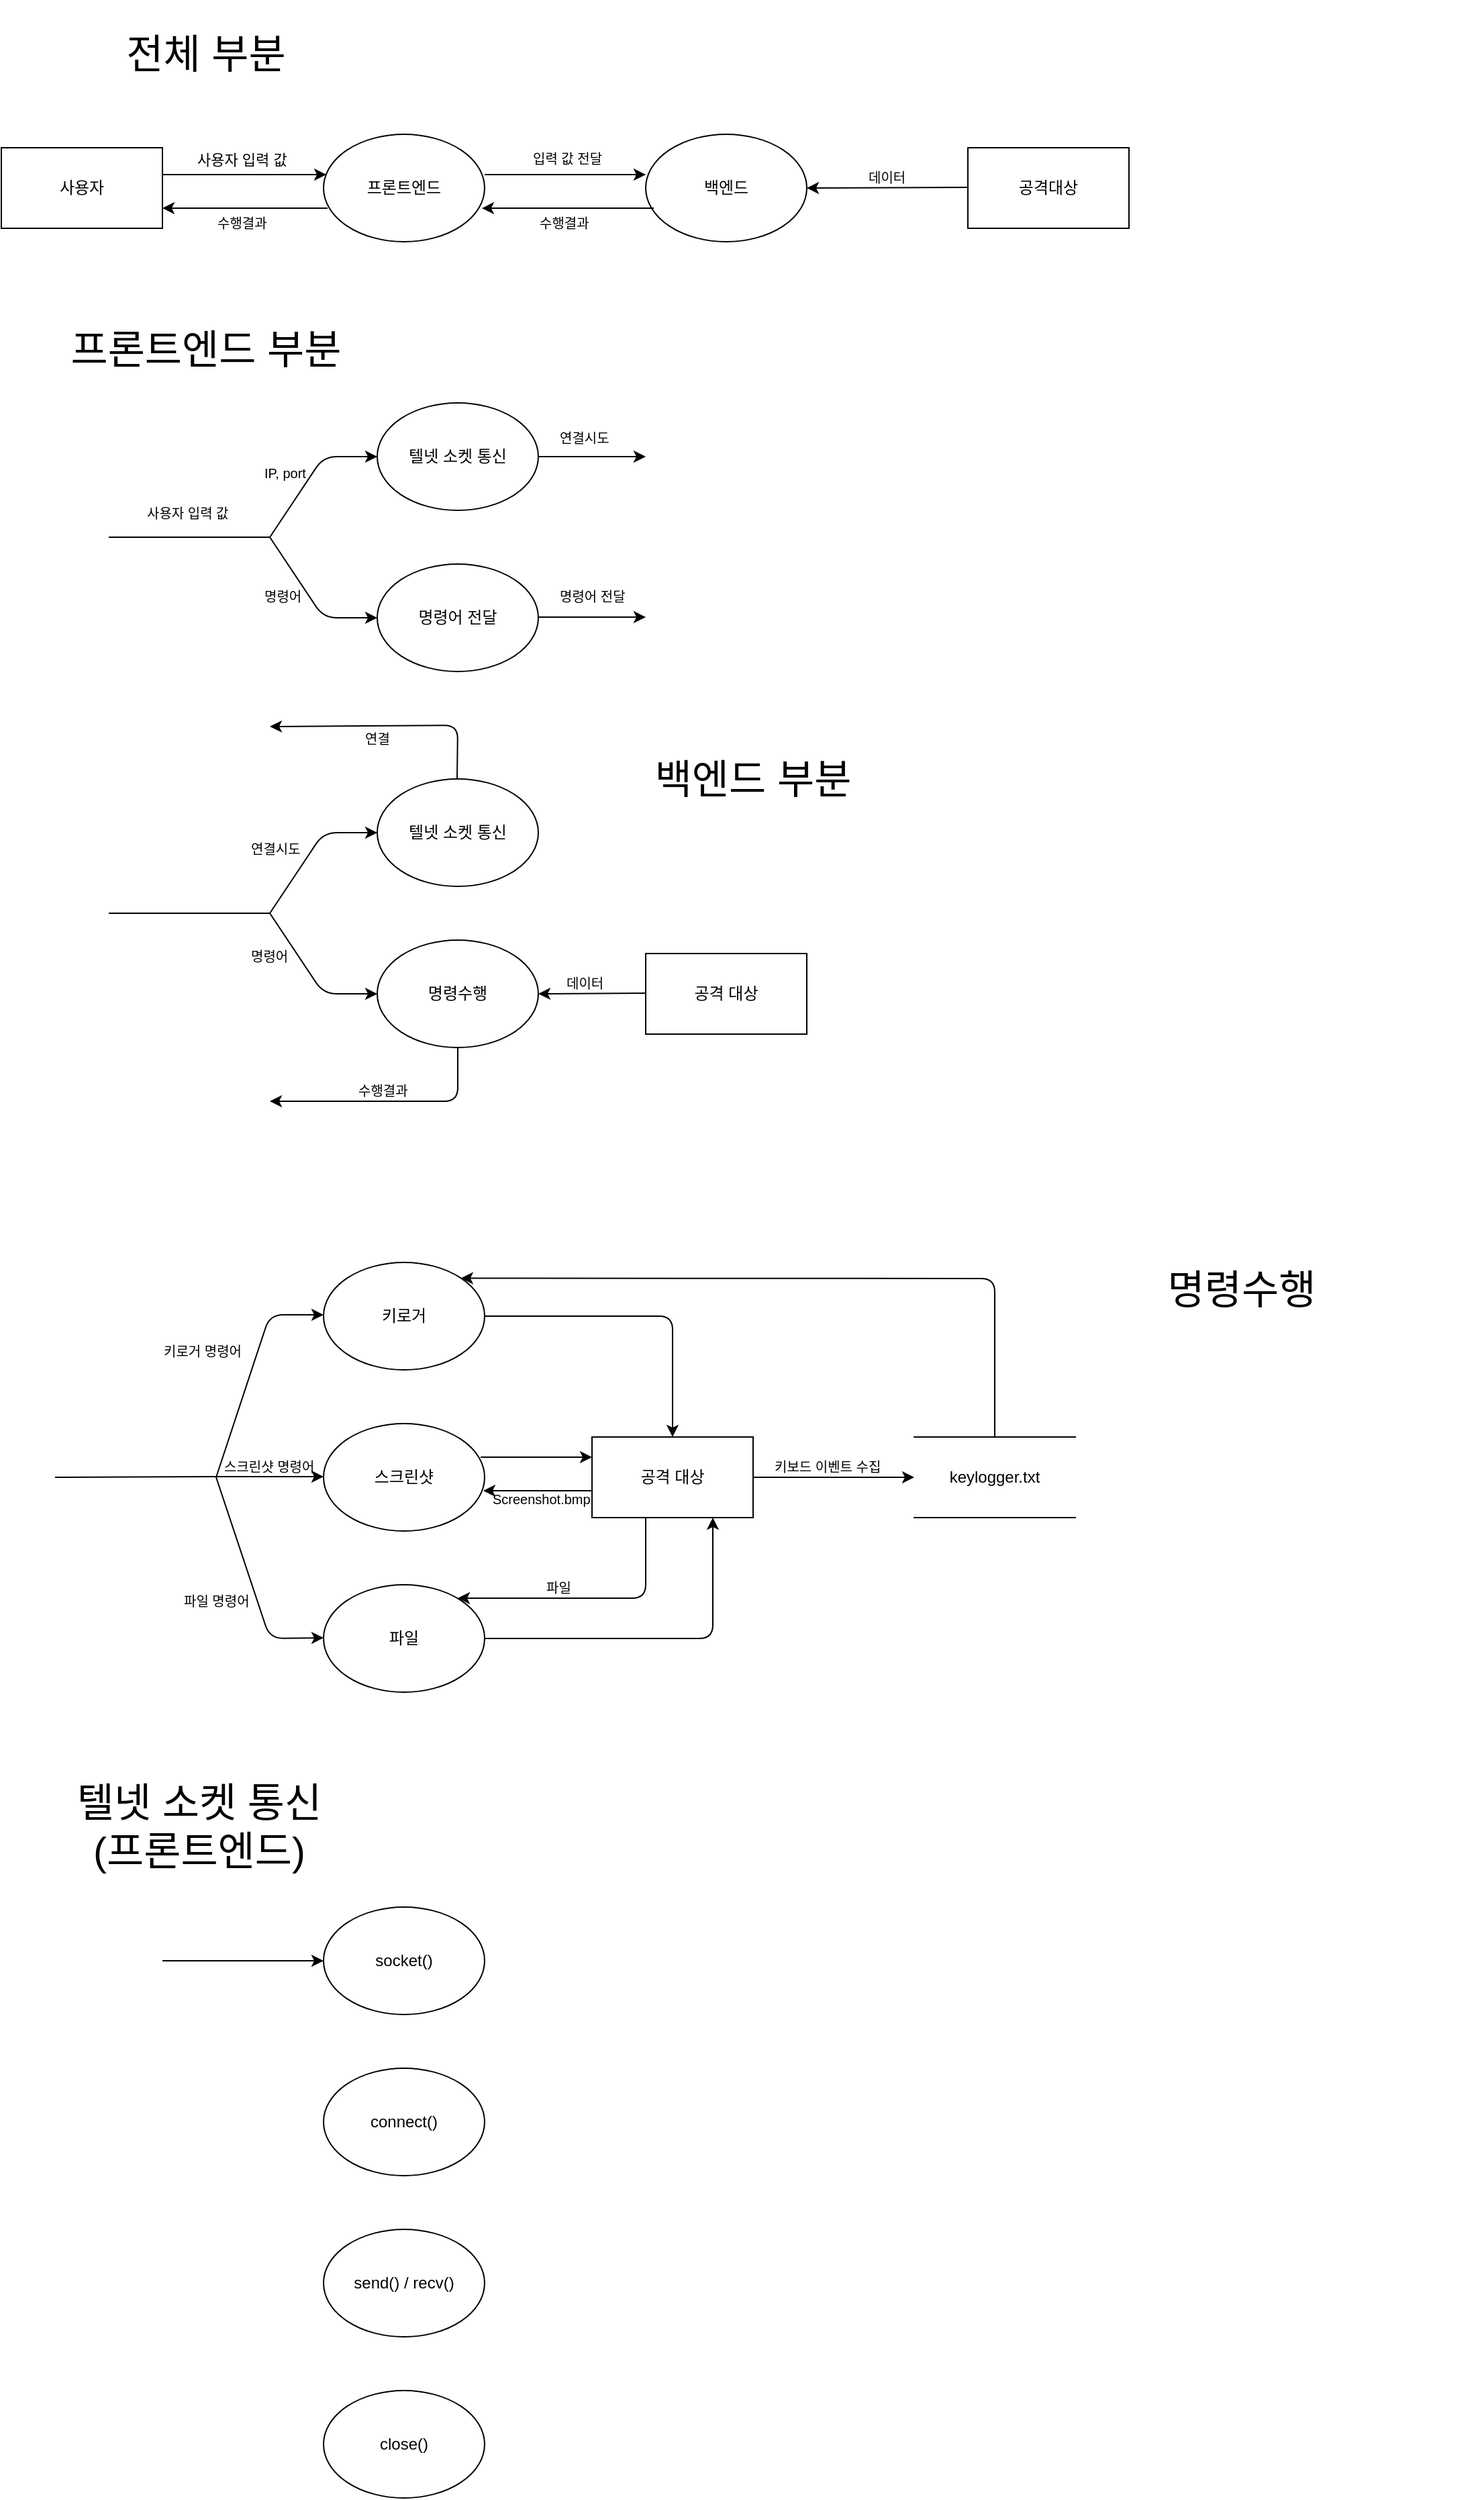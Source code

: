 <mxfile version="14.9.8" type="github">
  <diagram id="pH6HQCZt80YhjG_G_fc8" name="Page-1">
    <mxGraphModel dx="1422" dy="794" grid="1" gridSize="10" guides="1" tooltips="1" connect="1" arrows="1" fold="1" page="1" pageScale="1" pageWidth="827" pageHeight="1169" math="0" shadow="0">
      <root>
        <mxCell id="0" />
        <mxCell id="1" parent="0" />
        <mxCell id="8lUbKgz4443Ifh4K2C8j-1" value="사용자" style="rounded=0;whiteSpace=wrap;html=1;" vertex="1" parent="1">
          <mxGeometry x="40" y="250" width="120" height="60" as="geometry" />
        </mxCell>
        <mxCell id="8lUbKgz4443Ifh4K2C8j-2" value="프론트엔드" style="ellipse;whiteSpace=wrap;html=1;" vertex="1" parent="1">
          <mxGeometry x="280" y="240" width="120" height="80" as="geometry" />
        </mxCell>
        <mxCell id="8lUbKgz4443Ifh4K2C8j-3" value="백엔드" style="ellipse;whiteSpace=wrap;html=1;" vertex="1" parent="1">
          <mxGeometry x="520" y="240" width="120" height="80" as="geometry" />
        </mxCell>
        <mxCell id="8lUbKgz4443Ifh4K2C8j-4" value="공격대상" style="rounded=0;whiteSpace=wrap;html=1;" vertex="1" parent="1">
          <mxGeometry x="760" y="250" width="120" height="60" as="geometry" />
        </mxCell>
        <mxCell id="8lUbKgz4443Ifh4K2C8j-6" value="사용자 입력 값" style="text;strokeColor=none;fillColor=none;align=left;verticalAlign=top;spacingLeft=4;spacingRight=4;overflow=hidden;rotatable=0;points=[[0,0.5],[1,0.5]];portConstraint=eastwest;fontSize=11;" vertex="1" parent="1">
          <mxGeometry x="180" y="246" width="90" height="30" as="geometry" />
        </mxCell>
        <mxCell id="8lUbKgz4443Ifh4K2C8j-7" value="" style="endArrow=classic;html=1;fontSize=11;entryX=0.017;entryY=0.375;entryDx=0;entryDy=0;entryPerimeter=0;" edge="1" parent="1" target="8lUbKgz4443Ifh4K2C8j-2">
          <mxGeometry width="50" height="50" relative="1" as="geometry">
            <mxPoint x="160" y="270" as="sourcePoint" />
            <mxPoint x="240" y="270" as="targetPoint" />
          </mxGeometry>
        </mxCell>
        <mxCell id="8lUbKgz4443Ifh4K2C8j-8" value="" style="endArrow=classic;html=1;fontSize=11;entryX=1;entryY=0.75;entryDx=0;entryDy=0;exitX=0.025;exitY=0.688;exitDx=0;exitDy=0;exitPerimeter=0;" edge="1" parent="1" source="8lUbKgz4443Ifh4K2C8j-2" target="8lUbKgz4443Ifh4K2C8j-1">
          <mxGeometry width="50" height="50" relative="1" as="geometry">
            <mxPoint x="290" y="300" as="sourcePoint" />
            <mxPoint x="200" y="300" as="targetPoint" />
          </mxGeometry>
        </mxCell>
        <mxCell id="8lUbKgz4443Ifh4K2C8j-9" value="수행결과" style="text;strokeColor=none;fillColor=none;align=left;verticalAlign=top;spacingLeft=4;spacingRight=4;overflow=hidden;rotatable=0;points=[[0,0.5],[1,0.5]];portConstraint=eastwest;fontSize=10;" vertex="1" parent="1">
          <mxGeometry x="195" y="294" width="60" height="26" as="geometry" />
        </mxCell>
        <mxCell id="8lUbKgz4443Ifh4K2C8j-11" value="" style="endArrow=classic;html=1;fontSize=10;" edge="1" parent="1">
          <mxGeometry width="50" height="50" relative="1" as="geometry">
            <mxPoint x="400" y="270" as="sourcePoint" />
            <mxPoint x="520" y="270" as="targetPoint" />
          </mxGeometry>
        </mxCell>
        <mxCell id="8lUbKgz4443Ifh4K2C8j-12" value="" style="endArrow=classic;html=1;fontSize=10;entryX=0.983;entryY=0.688;entryDx=0;entryDy=0;entryPerimeter=0;exitX=0.05;exitY=0.688;exitDx=0;exitDy=0;exitPerimeter=0;" edge="1" parent="1" source="8lUbKgz4443Ifh4K2C8j-3" target="8lUbKgz4443Ifh4K2C8j-2">
          <mxGeometry width="50" height="50" relative="1" as="geometry">
            <mxPoint x="520" y="295" as="sourcePoint" />
            <mxPoint x="420" y="294" as="targetPoint" />
            <Array as="points" />
          </mxGeometry>
        </mxCell>
        <mxCell id="8lUbKgz4443Ifh4K2C8j-13" value="입력 값 전달" style="text;strokeColor=none;fillColor=none;align=left;verticalAlign=top;spacingLeft=4;spacingRight=4;overflow=hidden;rotatable=0;points=[[0,0.5],[1,0.5]];portConstraint=eastwest;fontSize=10;" vertex="1" parent="1">
          <mxGeometry x="430" y="246" width="70" height="26" as="geometry" />
        </mxCell>
        <mxCell id="8lUbKgz4443Ifh4K2C8j-14" value="수행결과" style="text;strokeColor=none;fillColor=none;align=left;verticalAlign=top;spacingLeft=4;spacingRight=4;overflow=hidden;rotatable=0;points=[[0,0.5],[1,0.5]];portConstraint=eastwest;fontSize=10;" vertex="1" parent="1">
          <mxGeometry x="435" y="294" width="60" height="26" as="geometry" />
        </mxCell>
        <mxCell id="8lUbKgz4443Ifh4K2C8j-15" value="" style="endArrow=classic;html=1;fontSize=10;entryX=1;entryY=0.5;entryDx=0;entryDy=0;" edge="1" parent="1" target="8lUbKgz4443Ifh4K2C8j-3">
          <mxGeometry width="50" height="50" relative="1" as="geometry">
            <mxPoint x="760" y="279.5" as="sourcePoint" />
            <mxPoint x="660" y="279.5" as="targetPoint" />
          </mxGeometry>
        </mxCell>
        <mxCell id="8lUbKgz4443Ifh4K2C8j-16" value="데이터" style="text;strokeColor=none;fillColor=none;align=left;verticalAlign=top;spacingLeft=4;spacingRight=4;overflow=hidden;rotatable=0;points=[[0,0.5],[1,0.5]];portConstraint=eastwest;fontSize=10;" vertex="1" parent="1">
          <mxGeometry x="680" y="260" width="60" height="26" as="geometry" />
        </mxCell>
        <mxCell id="8lUbKgz4443Ifh4K2C8j-17" value="&lt;font style=&quot;font-size: 12px&quot;&gt;텔넷 소켓 통신&lt;/font&gt;" style="ellipse;whiteSpace=wrap;html=1;fontSize=10;" vertex="1" parent="1">
          <mxGeometry x="320" y="440" width="120" height="80" as="geometry" />
        </mxCell>
        <mxCell id="8lUbKgz4443Ifh4K2C8j-18" value="&lt;font style=&quot;font-size: 12px&quot;&gt;명령어 전달&lt;/font&gt;" style="ellipse;whiteSpace=wrap;html=1;fontSize=10;" vertex="1" parent="1">
          <mxGeometry x="320" y="560" width="120" height="80" as="geometry" />
        </mxCell>
        <mxCell id="8lUbKgz4443Ifh4K2C8j-20" value="" style="endArrow=classic;html=1;fontSize=10;entryX=0;entryY=0.5;entryDx=0;entryDy=0;" edge="1" parent="1" target="8lUbKgz4443Ifh4K2C8j-17">
          <mxGeometry width="50" height="50" relative="1" as="geometry">
            <mxPoint x="240" y="540" as="sourcePoint" />
            <mxPoint x="280" y="480" as="targetPoint" />
            <Array as="points">
              <mxPoint x="280" y="480" />
            </Array>
          </mxGeometry>
        </mxCell>
        <mxCell id="8lUbKgz4443Ifh4K2C8j-21" value="" style="endArrow=classic;html=1;fontSize=10;entryX=0;entryY=0.5;entryDx=0;entryDy=0;" edge="1" parent="1" target="8lUbKgz4443Ifh4K2C8j-18">
          <mxGeometry width="50" height="50" relative="1" as="geometry">
            <mxPoint x="240" y="540" as="sourcePoint" />
            <mxPoint x="280" y="600" as="targetPoint" />
            <Array as="points">
              <mxPoint x="280" y="600" />
            </Array>
          </mxGeometry>
        </mxCell>
        <mxCell id="8lUbKgz4443Ifh4K2C8j-22" value="" style="endArrow=none;html=1;fontSize=10;" edge="1" parent="1">
          <mxGeometry width="50" height="50" relative="1" as="geometry">
            <mxPoint x="120" y="540" as="sourcePoint" />
            <mxPoint x="240" y="540" as="targetPoint" />
            <Array as="points">
              <mxPoint x="190" y="540" />
            </Array>
          </mxGeometry>
        </mxCell>
        <mxCell id="8lUbKgz4443Ifh4K2C8j-23" value="사용자 입력 값" style="text;strokeColor=none;fillColor=none;align=left;verticalAlign=top;spacingLeft=4;spacingRight=4;overflow=hidden;rotatable=0;points=[[0,0.5],[1,0.5]];portConstraint=eastwest;fontSize=10;" vertex="1" parent="1">
          <mxGeometry x="142.5" y="510" width="80" height="26" as="geometry" />
        </mxCell>
        <mxCell id="8lUbKgz4443Ifh4K2C8j-24" value="IP, port" style="text;strokeColor=none;fillColor=none;align=left;verticalAlign=top;spacingLeft=4;spacingRight=4;overflow=hidden;rotatable=0;points=[[0,0.5],[1,0.5]];portConstraint=eastwest;fontSize=10;" vertex="1" parent="1">
          <mxGeometry x="230" y="480" width="60" height="26" as="geometry" />
        </mxCell>
        <mxCell id="8lUbKgz4443Ifh4K2C8j-26" value="명령어" style="text;strokeColor=none;fillColor=none;align=left;verticalAlign=top;spacingLeft=4;spacingRight=4;overflow=hidden;rotatable=0;points=[[0,0.5],[1,0.5]];portConstraint=eastwest;fontSize=10;" vertex="1" parent="1">
          <mxGeometry x="230" y="572" width="60" height="26" as="geometry" />
        </mxCell>
        <mxCell id="8lUbKgz4443Ifh4K2C8j-27" value="" style="endArrow=classic;html=1;fontSize=10;" edge="1" parent="1">
          <mxGeometry width="50" height="50" relative="1" as="geometry">
            <mxPoint x="440" y="480" as="sourcePoint" />
            <mxPoint x="520" y="480" as="targetPoint" />
          </mxGeometry>
        </mxCell>
        <mxCell id="8lUbKgz4443Ifh4K2C8j-28" value="" style="endArrow=classic;html=1;fontSize=10;" edge="1" parent="1">
          <mxGeometry width="50" height="50" relative="1" as="geometry">
            <mxPoint x="440" y="599.5" as="sourcePoint" />
            <mxPoint x="520" y="599.5" as="targetPoint" />
          </mxGeometry>
        </mxCell>
        <mxCell id="8lUbKgz4443Ifh4K2C8j-29" value="연결시도" style="text;strokeColor=none;fillColor=none;align=left;verticalAlign=top;spacingLeft=4;spacingRight=4;overflow=hidden;rotatable=0;points=[[0,0.5],[1,0.5]];portConstraint=eastwest;fontSize=10;" vertex="1" parent="1">
          <mxGeometry x="450" y="454" width="60" height="26" as="geometry" />
        </mxCell>
        <mxCell id="8lUbKgz4443Ifh4K2C8j-30" value="명령어 전달" style="text;strokeColor=none;fillColor=none;align=left;verticalAlign=top;spacingLeft=4;spacingRight=4;overflow=hidden;rotatable=0;points=[[0,0.5],[1,0.5]];portConstraint=eastwest;fontSize=10;" vertex="1" parent="1">
          <mxGeometry x="450" y="572" width="70" height="26" as="geometry" />
        </mxCell>
        <mxCell id="8lUbKgz4443Ifh4K2C8j-32" value="&lt;span style=&quot;font-size: 30px&quot;&gt;전체 부분&lt;/span&gt;" style="text;html=1;strokeColor=none;fillColor=none;align=center;verticalAlign=middle;whiteSpace=wrap;rounded=0;fontSize=10;" vertex="1" parent="1">
          <mxGeometry x="40" y="140" width="305" height="80" as="geometry" />
        </mxCell>
        <mxCell id="8lUbKgz4443Ifh4K2C8j-33" value="&lt;span style=&quot;font-size: 30px&quot;&gt;프론트엔드 부분&lt;/span&gt;" style="text;html=1;strokeColor=none;fillColor=none;align=center;verticalAlign=middle;whiteSpace=wrap;rounded=0;fontSize=10;" vertex="1" parent="1">
          <mxGeometry x="40" y="360" width="305" height="80" as="geometry" />
        </mxCell>
        <mxCell id="8lUbKgz4443Ifh4K2C8j-34" value="&lt;span style=&quot;font-size: 30px&quot;&gt;백엔드 부분&lt;/span&gt;" style="text;html=1;strokeColor=none;fillColor=none;align=center;verticalAlign=middle;whiteSpace=wrap;rounded=0;fontSize=10;" vertex="1" parent="1">
          <mxGeometry x="480" y="680" width="240" height="80" as="geometry" />
        </mxCell>
        <mxCell id="8lUbKgz4443Ifh4K2C8j-35" value="&lt;span style=&quot;font-size: 12px&quot;&gt;텔넷 소켓 통신&lt;/span&gt;" style="ellipse;whiteSpace=wrap;html=1;fontSize=10;" vertex="1" parent="1">
          <mxGeometry x="320" y="720" width="120" height="80" as="geometry" />
        </mxCell>
        <mxCell id="8lUbKgz4443Ifh4K2C8j-36" value="&lt;font style=&quot;font-size: 12px&quot;&gt;명령수행&lt;/font&gt;" style="ellipse;whiteSpace=wrap;html=1;fontSize=10;" vertex="1" parent="1">
          <mxGeometry x="320" y="840" width="120" height="80" as="geometry" />
        </mxCell>
        <mxCell id="8lUbKgz4443Ifh4K2C8j-37" value="" style="endArrow=classic;html=1;fontSize=10;" edge="1" parent="1">
          <mxGeometry width="50" height="50" relative="1" as="geometry">
            <mxPoint x="240" y="820" as="sourcePoint" />
            <mxPoint x="320" y="760" as="targetPoint" />
            <Array as="points">
              <mxPoint x="280" y="760" />
            </Array>
          </mxGeometry>
        </mxCell>
        <mxCell id="8lUbKgz4443Ifh4K2C8j-38" value="" style="endArrow=classic;html=1;fontSize=10;" edge="1" parent="1">
          <mxGeometry width="50" height="50" relative="1" as="geometry">
            <mxPoint x="240" y="820" as="sourcePoint" />
            <mxPoint x="320" y="880" as="targetPoint" />
            <Array as="points">
              <mxPoint x="280" y="880" />
            </Array>
          </mxGeometry>
        </mxCell>
        <mxCell id="8lUbKgz4443Ifh4K2C8j-39" value="" style="endArrow=none;html=1;fontSize=10;" edge="1" parent="1">
          <mxGeometry width="50" height="50" relative="1" as="geometry">
            <mxPoint x="120" y="820" as="sourcePoint" />
            <mxPoint x="240" y="820" as="targetPoint" />
          </mxGeometry>
        </mxCell>
        <mxCell id="8lUbKgz4443Ifh4K2C8j-40" value="연결시도" style="text;strokeColor=none;fillColor=none;align=left;verticalAlign=top;spacingLeft=4;spacingRight=4;overflow=hidden;rotatable=0;points=[[0,0.5],[1,0.5]];portConstraint=eastwest;fontSize=10;" vertex="1" parent="1">
          <mxGeometry x="220" y="760" width="60" height="26" as="geometry" />
        </mxCell>
        <mxCell id="8lUbKgz4443Ifh4K2C8j-41" value="명령어" style="text;strokeColor=none;fillColor=none;align=left;verticalAlign=top;spacingLeft=4;spacingRight=4;overflow=hidden;rotatable=0;points=[[0,0.5],[1,0.5]];portConstraint=eastwest;fontSize=10;" vertex="1" parent="1">
          <mxGeometry x="220" y="840" width="60" height="26" as="geometry" />
        </mxCell>
        <mxCell id="8lUbKgz4443Ifh4K2C8j-44" value="" style="endArrow=classic;html=1;fontSize=10;" edge="1" parent="1">
          <mxGeometry width="50" height="50" relative="1" as="geometry">
            <mxPoint x="379.5" y="720" as="sourcePoint" />
            <mxPoint x="240" y="681" as="targetPoint" />
            <Array as="points">
              <mxPoint x="380" y="680" />
            </Array>
          </mxGeometry>
        </mxCell>
        <mxCell id="8lUbKgz4443Ifh4K2C8j-45" value="" style="endArrow=classic;html=1;fontSize=10;" edge="1" parent="1">
          <mxGeometry width="50" height="50" relative="1" as="geometry">
            <mxPoint x="380" y="920" as="sourcePoint" />
            <mxPoint x="240" y="960" as="targetPoint" />
            <Array as="points">
              <mxPoint x="380" y="960" />
            </Array>
          </mxGeometry>
        </mxCell>
        <mxCell id="8lUbKgz4443Ifh4K2C8j-46" value="연결" style="text;strokeColor=none;fillColor=none;align=left;verticalAlign=top;spacingLeft=4;spacingRight=4;overflow=hidden;rotatable=0;points=[[0,0.5],[1,0.5]];portConstraint=eastwest;fontSize=10;" vertex="1" parent="1">
          <mxGeometry x="305" y="678" width="60" height="26" as="geometry" />
        </mxCell>
        <mxCell id="8lUbKgz4443Ifh4K2C8j-47" value="수행결과" style="text;strokeColor=none;fillColor=none;align=left;verticalAlign=top;spacingLeft=4;spacingRight=4;overflow=hidden;rotatable=0;points=[[0,0.5],[1,0.5]];portConstraint=eastwest;fontSize=10;" vertex="1" parent="1">
          <mxGeometry x="300" y="940" width="60" height="26" as="geometry" />
        </mxCell>
        <mxCell id="8lUbKgz4443Ifh4K2C8j-48" value="&lt;font style=&quot;font-size: 12px&quot;&gt;공격 대상&lt;/font&gt;" style="rounded=0;whiteSpace=wrap;html=1;fontSize=10;" vertex="1" parent="1">
          <mxGeometry x="520" y="850" width="120" height="60" as="geometry" />
        </mxCell>
        <mxCell id="8lUbKgz4443Ifh4K2C8j-56" value="데이터" style="text;strokeColor=none;fillColor=none;align=left;verticalAlign=top;spacingLeft=4;spacingRight=4;overflow=hidden;rotatable=0;points=[[0,0.5],[1,0.5]];portConstraint=eastwest;fontSize=10;" vertex="1" parent="1">
          <mxGeometry x="455" y="860" width="60" height="26" as="geometry" />
        </mxCell>
        <mxCell id="8lUbKgz4443Ifh4K2C8j-57" value="" style="endArrow=classic;html=1;fontSize=10;" edge="1" parent="1">
          <mxGeometry width="50" height="50" relative="1" as="geometry">
            <mxPoint x="520" y="879.5" as="sourcePoint" />
            <mxPoint x="440" y="880" as="targetPoint" />
          </mxGeometry>
        </mxCell>
        <mxCell id="8lUbKgz4443Ifh4K2C8j-58" value="&lt;span style=&quot;font-size: 30px&quot;&gt;명령수행&lt;/span&gt;" style="text;html=1;strokeColor=none;fillColor=none;align=center;verticalAlign=middle;whiteSpace=wrap;rounded=0;fontSize=10;" vertex="1" parent="1">
          <mxGeometry x="790" y="1050" width="347.5" height="100" as="geometry" />
        </mxCell>
        <mxCell id="8lUbKgz4443Ifh4K2C8j-59" value="&lt;font style=&quot;font-size: 12px&quot;&gt;스크린샷&lt;/font&gt;" style="ellipse;whiteSpace=wrap;html=1;fontSize=10;" vertex="1" parent="1">
          <mxGeometry x="280" y="1200" width="120" height="80" as="geometry" />
        </mxCell>
        <mxCell id="8lUbKgz4443Ifh4K2C8j-60" value="&lt;font style=&quot;font-size: 12px&quot;&gt;키로거&lt;/font&gt;" style="ellipse;whiteSpace=wrap;html=1;fontSize=10;" vertex="1" parent="1">
          <mxGeometry x="280" y="1080" width="120" height="80" as="geometry" />
        </mxCell>
        <mxCell id="8lUbKgz4443Ifh4K2C8j-61" value="&lt;font style=&quot;font-size: 12px&quot;&gt;파일&lt;/font&gt;" style="ellipse;whiteSpace=wrap;html=1;fontSize=10;" vertex="1" parent="1">
          <mxGeometry x="280" y="1320" width="120" height="80" as="geometry" />
        </mxCell>
        <mxCell id="8lUbKgz4443Ifh4K2C8j-62" value="" style="endArrow=classic;html=1;fontSize=10;" edge="1" parent="1">
          <mxGeometry width="50" height="50" relative="1" as="geometry">
            <mxPoint x="200" y="1239.5" as="sourcePoint" />
            <mxPoint x="280" y="1239.5" as="targetPoint" />
          </mxGeometry>
        </mxCell>
        <mxCell id="8lUbKgz4443Ifh4K2C8j-63" value="" style="endArrow=classic;html=1;fontSize=10;" edge="1" parent="1">
          <mxGeometry width="50" height="50" relative="1" as="geometry">
            <mxPoint x="200" y="1240" as="sourcePoint" />
            <mxPoint x="280" y="1119" as="targetPoint" />
            <Array as="points">
              <mxPoint x="240" y="1119" />
            </Array>
          </mxGeometry>
        </mxCell>
        <mxCell id="8lUbKgz4443Ifh4K2C8j-64" value="" style="endArrow=classic;html=1;fontSize=10;" edge="1" parent="1">
          <mxGeometry width="50" height="50" relative="1" as="geometry">
            <mxPoint x="200" y="1240" as="sourcePoint" />
            <mxPoint x="280" y="1359.5" as="targetPoint" />
            <Array as="points">
              <mxPoint x="240" y="1360" />
            </Array>
          </mxGeometry>
        </mxCell>
        <mxCell id="8lUbKgz4443Ifh4K2C8j-65" value="" style="endArrow=none;html=1;fontSize=10;" edge="1" parent="1">
          <mxGeometry width="50" height="50" relative="1" as="geometry">
            <mxPoint x="80" y="1240" as="sourcePoint" />
            <mxPoint x="200" y="1239.5" as="targetPoint" />
          </mxGeometry>
        </mxCell>
        <mxCell id="8lUbKgz4443Ifh4K2C8j-66" value="&lt;font style=&quot;font-size: 12px&quot;&gt;공격 대상&lt;/font&gt;" style="rounded=0;whiteSpace=wrap;html=1;fontSize=10;" vertex="1" parent="1">
          <mxGeometry x="480" y="1210" width="120" height="60" as="geometry" />
        </mxCell>
        <mxCell id="8lUbKgz4443Ifh4K2C8j-68" value="&lt;font style=&quot;font-size: 12px&quot;&gt;keylogger.txt&lt;/font&gt;" style="shape=partialRectangle;whiteSpace=wrap;html=1;left=0;right=0;fillColor=none;fontSize=10;strokeColor=#000000;" vertex="1" parent="1">
          <mxGeometry x="720" y="1210" width="120" height="60" as="geometry" />
        </mxCell>
        <mxCell id="8lUbKgz4443Ifh4K2C8j-73" value="" style="endArrow=classic;html=1;fontSize=10;entryX=0;entryY=0.5;entryDx=0;entryDy=0;" edge="1" parent="1" target="8lUbKgz4443Ifh4K2C8j-68">
          <mxGeometry width="50" height="50" relative="1" as="geometry">
            <mxPoint x="600" y="1240" as="sourcePoint" />
            <mxPoint x="650" y="1190" as="targetPoint" />
          </mxGeometry>
        </mxCell>
        <mxCell id="8lUbKgz4443Ifh4K2C8j-75" value="" style="endArrow=classic;html=1;fontSize=10;entryX=1;entryY=0;entryDx=0;entryDy=0;exitX=0.5;exitY=0;exitDx=0;exitDy=0;" edge="1" parent="1" source="8lUbKgz4443Ifh4K2C8j-68" target="8lUbKgz4443Ifh4K2C8j-60">
          <mxGeometry width="50" height="50" relative="1" as="geometry">
            <mxPoint x="740" y="1210" as="sourcePoint" />
            <mxPoint x="740" y="1120" as="targetPoint" />
            <Array as="points">
              <mxPoint x="780" y="1092" />
            </Array>
          </mxGeometry>
        </mxCell>
        <mxCell id="8lUbKgz4443Ifh4K2C8j-77" value="" style="endArrow=classic;html=1;fontSize=10;entryX=0.5;entryY=0;entryDx=0;entryDy=0;" edge="1" parent="1" target="8lUbKgz4443Ifh4K2C8j-66">
          <mxGeometry width="50" height="50" relative="1" as="geometry">
            <mxPoint x="400" y="1120" as="sourcePoint" />
            <mxPoint x="540" y="1120" as="targetPoint" />
            <Array as="points">
              <mxPoint x="540" y="1120" />
            </Array>
          </mxGeometry>
        </mxCell>
        <mxCell id="8lUbKgz4443Ifh4K2C8j-78" value="" style="endArrow=classic;html=1;fontSize=10;entryX=0.75;entryY=1;entryDx=0;entryDy=0;" edge="1" parent="1" target="8lUbKgz4443Ifh4K2C8j-66">
          <mxGeometry width="50" height="50" relative="1" as="geometry">
            <mxPoint x="400" y="1360" as="sourcePoint" />
            <mxPoint x="450" y="1310" as="targetPoint" />
            <Array as="points">
              <mxPoint x="570" y="1360" />
            </Array>
          </mxGeometry>
        </mxCell>
        <mxCell id="8lUbKgz4443Ifh4K2C8j-79" value="" style="endArrow=classic;html=1;fontSize=10;" edge="1" parent="1">
          <mxGeometry width="50" height="50" relative="1" as="geometry">
            <mxPoint x="520" y="1270" as="sourcePoint" />
            <mxPoint x="380" y="1330" as="targetPoint" />
            <Array as="points">
              <mxPoint x="520" y="1330" />
            </Array>
          </mxGeometry>
        </mxCell>
        <mxCell id="8lUbKgz4443Ifh4K2C8j-80" value="" style="endArrow=classic;html=1;fontSize=10;entryX=0;entryY=0.25;entryDx=0;entryDy=0;exitX=0.975;exitY=0.313;exitDx=0;exitDy=0;exitPerimeter=0;" edge="1" parent="1" source="8lUbKgz4443Ifh4K2C8j-59" target="8lUbKgz4443Ifh4K2C8j-66">
          <mxGeometry width="50" height="50" relative="1" as="geometry">
            <mxPoint x="400" y="1225" as="sourcePoint" />
            <mxPoint x="440" y="1169" as="targetPoint" />
          </mxGeometry>
        </mxCell>
        <mxCell id="8lUbKgz4443Ifh4K2C8j-81" value="" style="endArrow=classic;html=1;fontSize=10;" edge="1" parent="1">
          <mxGeometry width="50" height="50" relative="1" as="geometry">
            <mxPoint x="480" y="1250" as="sourcePoint" />
            <mxPoint x="399" y="1250" as="targetPoint" />
          </mxGeometry>
        </mxCell>
        <mxCell id="8lUbKgz4443Ifh4K2C8j-82" value="키로거 명령어" style="text;strokeColor=none;fillColor=none;align=left;verticalAlign=top;spacingLeft=4;spacingRight=4;overflow=hidden;rotatable=0;points=[[0,0.5],[1,0.5]];portConstraint=eastwest;fontSize=10;" vertex="1" parent="1">
          <mxGeometry x="155" y="1134" width="75" height="26" as="geometry" />
        </mxCell>
        <mxCell id="8lUbKgz4443Ifh4K2C8j-83" value="스크린샷 명령어" style="text;strokeColor=none;fillColor=none;align=left;verticalAlign=top;spacingLeft=4;spacingRight=4;overflow=hidden;rotatable=0;points=[[0,0.5],[1,0.5]];portConstraint=eastwest;fontSize=10;" vertex="1" parent="1">
          <mxGeometry x="200" y="1220" width="90" height="26" as="geometry" />
        </mxCell>
        <mxCell id="8lUbKgz4443Ifh4K2C8j-84" value="파일 명령어" style="text;strokeColor=none;fillColor=none;align=left;verticalAlign=top;spacingLeft=4;spacingRight=4;overflow=hidden;rotatable=0;points=[[0,0.5],[1,0.5]];portConstraint=eastwest;fontSize=10;" vertex="1" parent="1">
          <mxGeometry x="170" y="1320" width="70" height="26" as="geometry" />
        </mxCell>
        <mxCell id="8lUbKgz4443Ifh4K2C8j-85" value="키보드 이벤트 수집" style="text;strokeColor=none;fillColor=none;align=left;verticalAlign=top;spacingLeft=4;spacingRight=4;overflow=hidden;rotatable=0;points=[[0,0.5],[1,0.5]];portConstraint=eastwest;fontSize=10;" vertex="1" parent="1">
          <mxGeometry x="610" y="1220" width="100" height="26" as="geometry" />
        </mxCell>
        <mxCell id="8lUbKgz4443Ifh4K2C8j-89" value="Screenshot.bmp" style="text;strokeColor=none;fillColor=none;align=left;verticalAlign=top;spacingLeft=4;spacingRight=4;overflow=hidden;rotatable=0;points=[[0,0.5],[1,0.5]];portConstraint=eastwest;fontSize=10;" vertex="1" parent="1">
          <mxGeometry x="400" y="1244" width="90" height="26" as="geometry" />
        </mxCell>
        <mxCell id="8lUbKgz4443Ifh4K2C8j-90" value="파일" style="text;strokeColor=none;fillColor=none;align=left;verticalAlign=top;spacingLeft=4;spacingRight=4;overflow=hidden;rotatable=0;points=[[0,0.5],[1,0.5]];portConstraint=eastwest;fontSize=10;" vertex="1" parent="1">
          <mxGeometry x="440" y="1310" width="60" height="26" as="geometry" />
        </mxCell>
        <mxCell id="8lUbKgz4443Ifh4K2C8j-91" value="&lt;font style=&quot;font-size: 30px&quot;&gt;텔넷 소켓 통신&lt;br&gt;(프론트엔드)&lt;br&gt;&lt;/font&gt;" style="text;html=1;strokeColor=none;fillColor=none;align=center;verticalAlign=middle;whiteSpace=wrap;rounded=0;fontSize=10;" vertex="1" parent="1">
          <mxGeometry x="40" y="1440" width="295" height="120" as="geometry" />
        </mxCell>
        <mxCell id="8lUbKgz4443Ifh4K2C8j-92" value="&lt;font style=&quot;font-size: 12px&quot;&gt;socket()&lt;/font&gt;" style="ellipse;whiteSpace=wrap;html=1;fontSize=10;strokeColor=#000000;" vertex="1" parent="1">
          <mxGeometry x="280" y="1560" width="120" height="80" as="geometry" />
        </mxCell>
        <mxCell id="8lUbKgz4443Ifh4K2C8j-93" value="&lt;font style=&quot;font-size: 12px&quot;&gt;connect()&lt;/font&gt;" style="ellipse;whiteSpace=wrap;html=1;fontSize=10;strokeColor=#000000;" vertex="1" parent="1">
          <mxGeometry x="280" y="1680" width="120" height="80" as="geometry" />
        </mxCell>
        <mxCell id="8lUbKgz4443Ifh4K2C8j-94" value="&lt;font style=&quot;font-size: 12px&quot;&gt;send() / recv()&lt;/font&gt;" style="ellipse;whiteSpace=wrap;html=1;fontSize=10;strokeColor=#000000;" vertex="1" parent="1">
          <mxGeometry x="280" y="1800" width="120" height="80" as="geometry" />
        </mxCell>
        <mxCell id="8lUbKgz4443Ifh4K2C8j-95" value="&lt;font style=&quot;font-size: 12px&quot;&gt;close()&lt;/font&gt;" style="ellipse;whiteSpace=wrap;html=1;fontSize=10;strokeColor=#000000;" vertex="1" parent="1">
          <mxGeometry x="280" y="1920" width="120" height="80" as="geometry" />
        </mxCell>
        <mxCell id="8lUbKgz4443Ifh4K2C8j-96" value="" style="endArrow=classic;html=1;fontSize=10;" edge="1" parent="1">
          <mxGeometry width="50" height="50" relative="1" as="geometry">
            <mxPoint x="160" y="1600" as="sourcePoint" />
            <mxPoint x="280" y="1600" as="targetPoint" />
          </mxGeometry>
        </mxCell>
      </root>
    </mxGraphModel>
  </diagram>
</mxfile>
